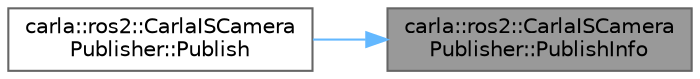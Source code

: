digraph "carla::ros2::CarlaISCameraPublisher::PublishInfo"
{
 // INTERACTIVE_SVG=YES
 // LATEX_PDF_SIZE
  bgcolor="transparent";
  edge [fontname=Helvetica,fontsize=10,labelfontname=Helvetica,labelfontsize=10];
  node [fontname=Helvetica,fontsize=10,shape=box,height=0.2,width=0.4];
  rankdir="RL";
  Node1 [id="Node000001",label="carla::ros2::CarlaISCamera\lPublisher::PublishInfo",height=0.2,width=0.4,color="gray40", fillcolor="grey60", style="filled", fontcolor="black",tooltip=" "];
  Node1 -> Node2 [id="edge1_Node000001_Node000002",dir="back",color="steelblue1",style="solid",tooltip=" "];
  Node2 [id="Node000002",label="carla::ros2::CarlaISCamera\lPublisher::Publish",height=0.2,width=0.4,color="grey40", fillcolor="white", style="filled",URL="$de/d2a/classcarla_1_1ros2_1_1CarlaISCameraPublisher.html#a59c8d0f8e71642f3fe2f3f7c69784394",tooltip=" "];
}
